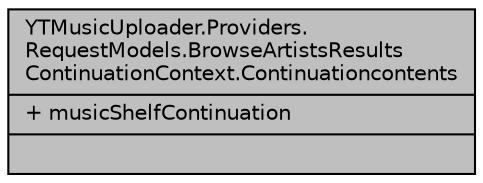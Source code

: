 digraph "YTMusicUploader.Providers.RequestModels.BrowseArtistsResultsContinuationContext.Continuationcontents"
{
 // LATEX_PDF_SIZE
  edge [fontname="Helvetica",fontsize="10",labelfontname="Helvetica",labelfontsize="10"];
  node [fontname="Helvetica",fontsize="10",shape=record];
  Node1 [label="{YTMusicUploader.Providers.\lRequestModels.BrowseArtistsResults\lContinuationContext.Continuationcontents\n|+ musicShelfContinuation\l|}",height=0.2,width=0.4,color="black", fillcolor="grey75", style="filled", fontcolor="black",tooltip=" "];
}
